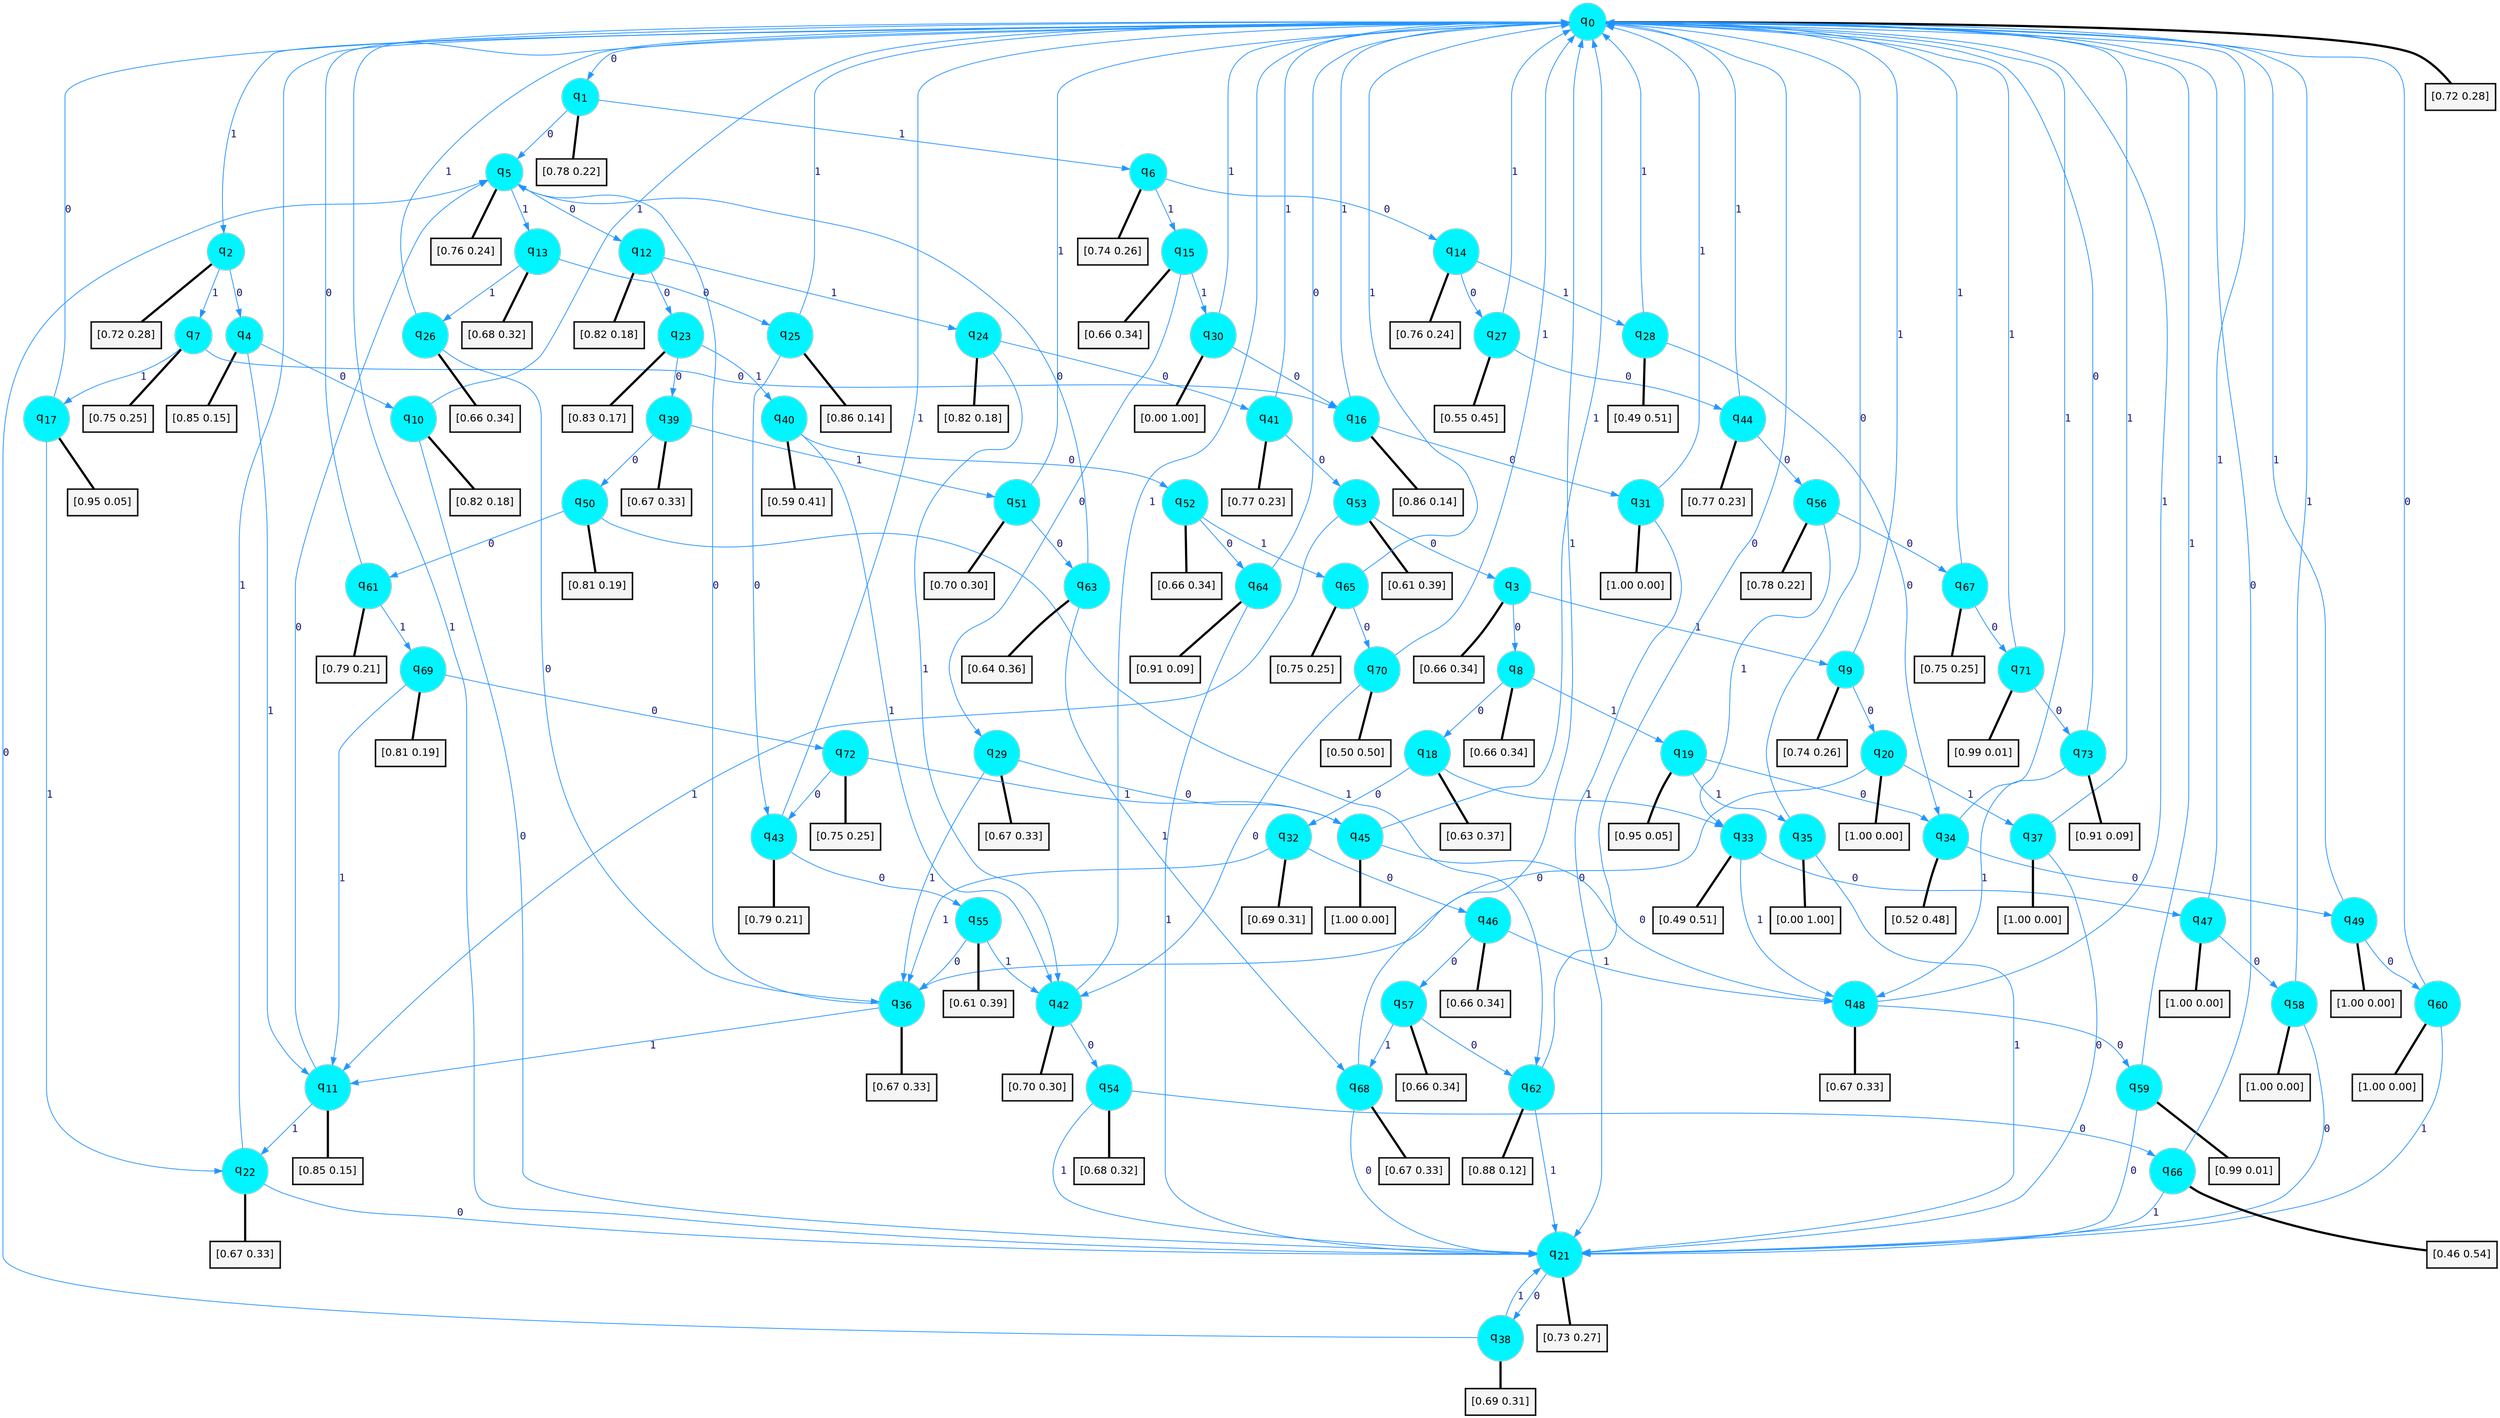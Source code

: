digraph G {
graph [
bgcolor=transparent, dpi=300, rankdir=TD, size="40,25"];
node [
color=gray, fillcolor=turquoise1, fontcolor=black, fontname=Helvetica, fontsize=16, fontweight=bold, shape=circle, style=filled];
edge [
arrowsize=1, color=dodgerblue1, fontcolor=midnightblue, fontname=courier, fontweight=bold, penwidth=1, style=solid, weight=20];
0[label=<q<SUB>0</SUB>>];
1[label=<q<SUB>1</SUB>>];
2[label=<q<SUB>2</SUB>>];
3[label=<q<SUB>3</SUB>>];
4[label=<q<SUB>4</SUB>>];
5[label=<q<SUB>5</SUB>>];
6[label=<q<SUB>6</SUB>>];
7[label=<q<SUB>7</SUB>>];
8[label=<q<SUB>8</SUB>>];
9[label=<q<SUB>9</SUB>>];
10[label=<q<SUB>10</SUB>>];
11[label=<q<SUB>11</SUB>>];
12[label=<q<SUB>12</SUB>>];
13[label=<q<SUB>13</SUB>>];
14[label=<q<SUB>14</SUB>>];
15[label=<q<SUB>15</SUB>>];
16[label=<q<SUB>16</SUB>>];
17[label=<q<SUB>17</SUB>>];
18[label=<q<SUB>18</SUB>>];
19[label=<q<SUB>19</SUB>>];
20[label=<q<SUB>20</SUB>>];
21[label=<q<SUB>21</SUB>>];
22[label=<q<SUB>22</SUB>>];
23[label=<q<SUB>23</SUB>>];
24[label=<q<SUB>24</SUB>>];
25[label=<q<SUB>25</SUB>>];
26[label=<q<SUB>26</SUB>>];
27[label=<q<SUB>27</SUB>>];
28[label=<q<SUB>28</SUB>>];
29[label=<q<SUB>29</SUB>>];
30[label=<q<SUB>30</SUB>>];
31[label=<q<SUB>31</SUB>>];
32[label=<q<SUB>32</SUB>>];
33[label=<q<SUB>33</SUB>>];
34[label=<q<SUB>34</SUB>>];
35[label=<q<SUB>35</SUB>>];
36[label=<q<SUB>36</SUB>>];
37[label=<q<SUB>37</SUB>>];
38[label=<q<SUB>38</SUB>>];
39[label=<q<SUB>39</SUB>>];
40[label=<q<SUB>40</SUB>>];
41[label=<q<SUB>41</SUB>>];
42[label=<q<SUB>42</SUB>>];
43[label=<q<SUB>43</SUB>>];
44[label=<q<SUB>44</SUB>>];
45[label=<q<SUB>45</SUB>>];
46[label=<q<SUB>46</SUB>>];
47[label=<q<SUB>47</SUB>>];
48[label=<q<SUB>48</SUB>>];
49[label=<q<SUB>49</SUB>>];
50[label=<q<SUB>50</SUB>>];
51[label=<q<SUB>51</SUB>>];
52[label=<q<SUB>52</SUB>>];
53[label=<q<SUB>53</SUB>>];
54[label=<q<SUB>54</SUB>>];
55[label=<q<SUB>55</SUB>>];
56[label=<q<SUB>56</SUB>>];
57[label=<q<SUB>57</SUB>>];
58[label=<q<SUB>58</SUB>>];
59[label=<q<SUB>59</SUB>>];
60[label=<q<SUB>60</SUB>>];
61[label=<q<SUB>61</SUB>>];
62[label=<q<SUB>62</SUB>>];
63[label=<q<SUB>63</SUB>>];
64[label=<q<SUB>64</SUB>>];
65[label=<q<SUB>65</SUB>>];
66[label=<q<SUB>66</SUB>>];
67[label=<q<SUB>67</SUB>>];
68[label=<q<SUB>68</SUB>>];
69[label=<q<SUB>69</SUB>>];
70[label=<q<SUB>70</SUB>>];
71[label=<q<SUB>71</SUB>>];
72[label=<q<SUB>72</SUB>>];
73[label=<q<SUB>73</SUB>>];
74[label="[0.72 0.28]", shape=box,fontcolor=black, fontname=Helvetica, fontsize=14, penwidth=2, fillcolor=whitesmoke,color=black];
75[label="[0.78 0.22]", shape=box,fontcolor=black, fontname=Helvetica, fontsize=14, penwidth=2, fillcolor=whitesmoke,color=black];
76[label="[0.72 0.28]", shape=box,fontcolor=black, fontname=Helvetica, fontsize=14, penwidth=2, fillcolor=whitesmoke,color=black];
77[label="[0.66 0.34]", shape=box,fontcolor=black, fontname=Helvetica, fontsize=14, penwidth=2, fillcolor=whitesmoke,color=black];
78[label="[0.85 0.15]", shape=box,fontcolor=black, fontname=Helvetica, fontsize=14, penwidth=2, fillcolor=whitesmoke,color=black];
79[label="[0.76 0.24]", shape=box,fontcolor=black, fontname=Helvetica, fontsize=14, penwidth=2, fillcolor=whitesmoke,color=black];
80[label="[0.74 0.26]", shape=box,fontcolor=black, fontname=Helvetica, fontsize=14, penwidth=2, fillcolor=whitesmoke,color=black];
81[label="[0.75 0.25]", shape=box,fontcolor=black, fontname=Helvetica, fontsize=14, penwidth=2, fillcolor=whitesmoke,color=black];
82[label="[0.66 0.34]", shape=box,fontcolor=black, fontname=Helvetica, fontsize=14, penwidth=2, fillcolor=whitesmoke,color=black];
83[label="[0.74 0.26]", shape=box,fontcolor=black, fontname=Helvetica, fontsize=14, penwidth=2, fillcolor=whitesmoke,color=black];
84[label="[0.82 0.18]", shape=box,fontcolor=black, fontname=Helvetica, fontsize=14, penwidth=2, fillcolor=whitesmoke,color=black];
85[label="[0.85 0.15]", shape=box,fontcolor=black, fontname=Helvetica, fontsize=14, penwidth=2, fillcolor=whitesmoke,color=black];
86[label="[0.82 0.18]", shape=box,fontcolor=black, fontname=Helvetica, fontsize=14, penwidth=2, fillcolor=whitesmoke,color=black];
87[label="[0.68 0.32]", shape=box,fontcolor=black, fontname=Helvetica, fontsize=14, penwidth=2, fillcolor=whitesmoke,color=black];
88[label="[0.76 0.24]", shape=box,fontcolor=black, fontname=Helvetica, fontsize=14, penwidth=2, fillcolor=whitesmoke,color=black];
89[label="[0.66 0.34]", shape=box,fontcolor=black, fontname=Helvetica, fontsize=14, penwidth=2, fillcolor=whitesmoke,color=black];
90[label="[0.86 0.14]", shape=box,fontcolor=black, fontname=Helvetica, fontsize=14, penwidth=2, fillcolor=whitesmoke,color=black];
91[label="[0.95 0.05]", shape=box,fontcolor=black, fontname=Helvetica, fontsize=14, penwidth=2, fillcolor=whitesmoke,color=black];
92[label="[0.63 0.37]", shape=box,fontcolor=black, fontname=Helvetica, fontsize=14, penwidth=2, fillcolor=whitesmoke,color=black];
93[label="[0.95 0.05]", shape=box,fontcolor=black, fontname=Helvetica, fontsize=14, penwidth=2, fillcolor=whitesmoke,color=black];
94[label="[1.00 0.00]", shape=box,fontcolor=black, fontname=Helvetica, fontsize=14, penwidth=2, fillcolor=whitesmoke,color=black];
95[label="[0.73 0.27]", shape=box,fontcolor=black, fontname=Helvetica, fontsize=14, penwidth=2, fillcolor=whitesmoke,color=black];
96[label="[0.67 0.33]", shape=box,fontcolor=black, fontname=Helvetica, fontsize=14, penwidth=2, fillcolor=whitesmoke,color=black];
97[label="[0.83 0.17]", shape=box,fontcolor=black, fontname=Helvetica, fontsize=14, penwidth=2, fillcolor=whitesmoke,color=black];
98[label="[0.82 0.18]", shape=box,fontcolor=black, fontname=Helvetica, fontsize=14, penwidth=2, fillcolor=whitesmoke,color=black];
99[label="[0.86 0.14]", shape=box,fontcolor=black, fontname=Helvetica, fontsize=14, penwidth=2, fillcolor=whitesmoke,color=black];
100[label="[0.66 0.34]", shape=box,fontcolor=black, fontname=Helvetica, fontsize=14, penwidth=2, fillcolor=whitesmoke,color=black];
101[label="[0.55 0.45]", shape=box,fontcolor=black, fontname=Helvetica, fontsize=14, penwidth=2, fillcolor=whitesmoke,color=black];
102[label="[0.49 0.51]", shape=box,fontcolor=black, fontname=Helvetica, fontsize=14, penwidth=2, fillcolor=whitesmoke,color=black];
103[label="[0.67 0.33]", shape=box,fontcolor=black, fontname=Helvetica, fontsize=14, penwidth=2, fillcolor=whitesmoke,color=black];
104[label="[0.00 1.00]", shape=box,fontcolor=black, fontname=Helvetica, fontsize=14, penwidth=2, fillcolor=whitesmoke,color=black];
105[label="[1.00 0.00]", shape=box,fontcolor=black, fontname=Helvetica, fontsize=14, penwidth=2, fillcolor=whitesmoke,color=black];
106[label="[0.69 0.31]", shape=box,fontcolor=black, fontname=Helvetica, fontsize=14, penwidth=2, fillcolor=whitesmoke,color=black];
107[label="[0.49 0.51]", shape=box,fontcolor=black, fontname=Helvetica, fontsize=14, penwidth=2, fillcolor=whitesmoke,color=black];
108[label="[0.52 0.48]", shape=box,fontcolor=black, fontname=Helvetica, fontsize=14, penwidth=2, fillcolor=whitesmoke,color=black];
109[label="[0.00 1.00]", shape=box,fontcolor=black, fontname=Helvetica, fontsize=14, penwidth=2, fillcolor=whitesmoke,color=black];
110[label="[0.67 0.33]", shape=box,fontcolor=black, fontname=Helvetica, fontsize=14, penwidth=2, fillcolor=whitesmoke,color=black];
111[label="[1.00 0.00]", shape=box,fontcolor=black, fontname=Helvetica, fontsize=14, penwidth=2, fillcolor=whitesmoke,color=black];
112[label="[0.69 0.31]", shape=box,fontcolor=black, fontname=Helvetica, fontsize=14, penwidth=2, fillcolor=whitesmoke,color=black];
113[label="[0.67 0.33]", shape=box,fontcolor=black, fontname=Helvetica, fontsize=14, penwidth=2, fillcolor=whitesmoke,color=black];
114[label="[0.59 0.41]", shape=box,fontcolor=black, fontname=Helvetica, fontsize=14, penwidth=2, fillcolor=whitesmoke,color=black];
115[label="[0.77 0.23]", shape=box,fontcolor=black, fontname=Helvetica, fontsize=14, penwidth=2, fillcolor=whitesmoke,color=black];
116[label="[0.70 0.30]", shape=box,fontcolor=black, fontname=Helvetica, fontsize=14, penwidth=2, fillcolor=whitesmoke,color=black];
117[label="[0.79 0.21]", shape=box,fontcolor=black, fontname=Helvetica, fontsize=14, penwidth=2, fillcolor=whitesmoke,color=black];
118[label="[0.77 0.23]", shape=box,fontcolor=black, fontname=Helvetica, fontsize=14, penwidth=2, fillcolor=whitesmoke,color=black];
119[label="[1.00 0.00]", shape=box,fontcolor=black, fontname=Helvetica, fontsize=14, penwidth=2, fillcolor=whitesmoke,color=black];
120[label="[0.66 0.34]", shape=box,fontcolor=black, fontname=Helvetica, fontsize=14, penwidth=2, fillcolor=whitesmoke,color=black];
121[label="[1.00 0.00]", shape=box,fontcolor=black, fontname=Helvetica, fontsize=14, penwidth=2, fillcolor=whitesmoke,color=black];
122[label="[0.67 0.33]", shape=box,fontcolor=black, fontname=Helvetica, fontsize=14, penwidth=2, fillcolor=whitesmoke,color=black];
123[label="[1.00 0.00]", shape=box,fontcolor=black, fontname=Helvetica, fontsize=14, penwidth=2, fillcolor=whitesmoke,color=black];
124[label="[0.81 0.19]", shape=box,fontcolor=black, fontname=Helvetica, fontsize=14, penwidth=2, fillcolor=whitesmoke,color=black];
125[label="[0.70 0.30]", shape=box,fontcolor=black, fontname=Helvetica, fontsize=14, penwidth=2, fillcolor=whitesmoke,color=black];
126[label="[0.66 0.34]", shape=box,fontcolor=black, fontname=Helvetica, fontsize=14, penwidth=2, fillcolor=whitesmoke,color=black];
127[label="[0.61 0.39]", shape=box,fontcolor=black, fontname=Helvetica, fontsize=14, penwidth=2, fillcolor=whitesmoke,color=black];
128[label="[0.68 0.32]", shape=box,fontcolor=black, fontname=Helvetica, fontsize=14, penwidth=2, fillcolor=whitesmoke,color=black];
129[label="[0.61 0.39]", shape=box,fontcolor=black, fontname=Helvetica, fontsize=14, penwidth=2, fillcolor=whitesmoke,color=black];
130[label="[0.78 0.22]", shape=box,fontcolor=black, fontname=Helvetica, fontsize=14, penwidth=2, fillcolor=whitesmoke,color=black];
131[label="[0.66 0.34]", shape=box,fontcolor=black, fontname=Helvetica, fontsize=14, penwidth=2, fillcolor=whitesmoke,color=black];
132[label="[1.00 0.00]", shape=box,fontcolor=black, fontname=Helvetica, fontsize=14, penwidth=2, fillcolor=whitesmoke,color=black];
133[label="[0.99 0.01]", shape=box,fontcolor=black, fontname=Helvetica, fontsize=14, penwidth=2, fillcolor=whitesmoke,color=black];
134[label="[1.00 0.00]", shape=box,fontcolor=black, fontname=Helvetica, fontsize=14, penwidth=2, fillcolor=whitesmoke,color=black];
135[label="[0.79 0.21]", shape=box,fontcolor=black, fontname=Helvetica, fontsize=14, penwidth=2, fillcolor=whitesmoke,color=black];
136[label="[0.88 0.12]", shape=box,fontcolor=black, fontname=Helvetica, fontsize=14, penwidth=2, fillcolor=whitesmoke,color=black];
137[label="[0.64 0.36]", shape=box,fontcolor=black, fontname=Helvetica, fontsize=14, penwidth=2, fillcolor=whitesmoke,color=black];
138[label="[0.91 0.09]", shape=box,fontcolor=black, fontname=Helvetica, fontsize=14, penwidth=2, fillcolor=whitesmoke,color=black];
139[label="[0.75 0.25]", shape=box,fontcolor=black, fontname=Helvetica, fontsize=14, penwidth=2, fillcolor=whitesmoke,color=black];
140[label="[0.46 0.54]", shape=box,fontcolor=black, fontname=Helvetica, fontsize=14, penwidth=2, fillcolor=whitesmoke,color=black];
141[label="[0.75 0.25]", shape=box,fontcolor=black, fontname=Helvetica, fontsize=14, penwidth=2, fillcolor=whitesmoke,color=black];
142[label="[0.67 0.33]", shape=box,fontcolor=black, fontname=Helvetica, fontsize=14, penwidth=2, fillcolor=whitesmoke,color=black];
143[label="[0.81 0.19]", shape=box,fontcolor=black, fontname=Helvetica, fontsize=14, penwidth=2, fillcolor=whitesmoke,color=black];
144[label="[0.50 0.50]", shape=box,fontcolor=black, fontname=Helvetica, fontsize=14, penwidth=2, fillcolor=whitesmoke,color=black];
145[label="[0.99 0.01]", shape=box,fontcolor=black, fontname=Helvetica, fontsize=14, penwidth=2, fillcolor=whitesmoke,color=black];
146[label="[0.75 0.25]", shape=box,fontcolor=black, fontname=Helvetica, fontsize=14, penwidth=2, fillcolor=whitesmoke,color=black];
147[label="[0.91 0.09]", shape=box,fontcolor=black, fontname=Helvetica, fontsize=14, penwidth=2, fillcolor=whitesmoke,color=black];
0->1 [label=0];
0->2 [label=1];
0->74 [arrowhead=none, penwidth=3,color=black];
1->5 [label=0];
1->6 [label=1];
1->75 [arrowhead=none, penwidth=3,color=black];
2->4 [label=0];
2->7 [label=1];
2->76 [arrowhead=none, penwidth=3,color=black];
3->8 [label=0];
3->9 [label=1];
3->77 [arrowhead=none, penwidth=3,color=black];
4->10 [label=0];
4->11 [label=1];
4->78 [arrowhead=none, penwidth=3,color=black];
5->12 [label=0];
5->13 [label=1];
5->79 [arrowhead=none, penwidth=3,color=black];
6->14 [label=0];
6->15 [label=1];
6->80 [arrowhead=none, penwidth=3,color=black];
7->16 [label=0];
7->17 [label=1];
7->81 [arrowhead=none, penwidth=3,color=black];
8->18 [label=0];
8->19 [label=1];
8->82 [arrowhead=none, penwidth=3,color=black];
9->20 [label=0];
9->0 [label=1];
9->83 [arrowhead=none, penwidth=3,color=black];
10->21 [label=0];
10->0 [label=1];
10->84 [arrowhead=none, penwidth=3,color=black];
11->5 [label=0];
11->22 [label=1];
11->85 [arrowhead=none, penwidth=3,color=black];
12->23 [label=0];
12->24 [label=1];
12->86 [arrowhead=none, penwidth=3,color=black];
13->25 [label=0];
13->26 [label=1];
13->87 [arrowhead=none, penwidth=3,color=black];
14->27 [label=0];
14->28 [label=1];
14->88 [arrowhead=none, penwidth=3,color=black];
15->29 [label=0];
15->30 [label=1];
15->89 [arrowhead=none, penwidth=3,color=black];
16->31 [label=0];
16->0 [label=1];
16->90 [arrowhead=none, penwidth=3,color=black];
17->0 [label=0];
17->22 [label=1];
17->91 [arrowhead=none, penwidth=3,color=black];
18->32 [label=0];
18->33 [label=1];
18->92 [arrowhead=none, penwidth=3,color=black];
19->34 [label=0];
19->35 [label=1];
19->93 [arrowhead=none, penwidth=3,color=black];
20->36 [label=0];
20->37 [label=1];
20->94 [arrowhead=none, penwidth=3,color=black];
21->38 [label=0];
21->0 [label=1];
21->95 [arrowhead=none, penwidth=3,color=black];
22->21 [label=0];
22->0 [label=1];
22->96 [arrowhead=none, penwidth=3,color=black];
23->39 [label=0];
23->40 [label=1];
23->97 [arrowhead=none, penwidth=3,color=black];
24->41 [label=0];
24->42 [label=1];
24->98 [arrowhead=none, penwidth=3,color=black];
25->43 [label=0];
25->0 [label=1];
25->99 [arrowhead=none, penwidth=3,color=black];
26->36 [label=0];
26->0 [label=1];
26->100 [arrowhead=none, penwidth=3,color=black];
27->44 [label=0];
27->0 [label=1];
27->101 [arrowhead=none, penwidth=3,color=black];
28->34 [label=0];
28->0 [label=1];
28->102 [arrowhead=none, penwidth=3,color=black];
29->45 [label=0];
29->36 [label=1];
29->103 [arrowhead=none, penwidth=3,color=black];
30->16 [label=0];
30->0 [label=1];
30->104 [arrowhead=none, penwidth=3,color=black];
31->21 [label=0];
31->0 [label=1];
31->105 [arrowhead=none, penwidth=3,color=black];
32->46 [label=0];
32->36 [label=1];
32->106 [arrowhead=none, penwidth=3,color=black];
33->47 [label=0];
33->48 [label=1];
33->107 [arrowhead=none, penwidth=3,color=black];
34->49 [label=0];
34->0 [label=1];
34->108 [arrowhead=none, penwidth=3,color=black];
35->0 [label=0];
35->21 [label=1];
35->109 [arrowhead=none, penwidth=3,color=black];
36->5 [label=0];
36->11 [label=1];
36->110 [arrowhead=none, penwidth=3,color=black];
37->21 [label=0];
37->0 [label=1];
37->111 [arrowhead=none, penwidth=3,color=black];
38->5 [label=0];
38->21 [label=1];
38->112 [arrowhead=none, penwidth=3,color=black];
39->50 [label=0];
39->51 [label=1];
39->113 [arrowhead=none, penwidth=3,color=black];
40->52 [label=0];
40->42 [label=1];
40->114 [arrowhead=none, penwidth=3,color=black];
41->53 [label=0];
41->0 [label=1];
41->115 [arrowhead=none, penwidth=3,color=black];
42->54 [label=0];
42->0 [label=1];
42->116 [arrowhead=none, penwidth=3,color=black];
43->55 [label=0];
43->0 [label=1];
43->117 [arrowhead=none, penwidth=3,color=black];
44->56 [label=0];
44->0 [label=1];
44->118 [arrowhead=none, penwidth=3,color=black];
45->48 [label=0];
45->0 [label=1];
45->119 [arrowhead=none, penwidth=3,color=black];
46->57 [label=0];
46->48 [label=1];
46->120 [arrowhead=none, penwidth=3,color=black];
47->58 [label=0];
47->0 [label=1];
47->121 [arrowhead=none, penwidth=3,color=black];
48->59 [label=0];
48->0 [label=1];
48->122 [arrowhead=none, penwidth=3,color=black];
49->60 [label=0];
49->0 [label=1];
49->123 [arrowhead=none, penwidth=3,color=black];
50->61 [label=0];
50->62 [label=1];
50->124 [arrowhead=none, penwidth=3,color=black];
51->63 [label=0];
51->0 [label=1];
51->125 [arrowhead=none, penwidth=3,color=black];
52->64 [label=0];
52->65 [label=1];
52->126 [arrowhead=none, penwidth=3,color=black];
53->3 [label=0];
53->11 [label=1];
53->127 [arrowhead=none, penwidth=3,color=black];
54->66 [label=0];
54->21 [label=1];
54->128 [arrowhead=none, penwidth=3,color=black];
55->36 [label=0];
55->42 [label=1];
55->129 [arrowhead=none, penwidth=3,color=black];
56->67 [label=0];
56->33 [label=1];
56->130 [arrowhead=none, penwidth=3,color=black];
57->62 [label=0];
57->68 [label=1];
57->131 [arrowhead=none, penwidth=3,color=black];
58->21 [label=0];
58->0 [label=1];
58->132 [arrowhead=none, penwidth=3,color=black];
59->21 [label=0];
59->0 [label=1];
59->133 [arrowhead=none, penwidth=3,color=black];
60->0 [label=0];
60->21 [label=1];
60->134 [arrowhead=none, penwidth=3,color=black];
61->0 [label=0];
61->69 [label=1];
61->135 [arrowhead=none, penwidth=3,color=black];
62->0 [label=0];
62->21 [label=1];
62->136 [arrowhead=none, penwidth=3,color=black];
63->5 [label=0];
63->68 [label=1];
63->137 [arrowhead=none, penwidth=3,color=black];
64->0 [label=0];
64->21 [label=1];
64->138 [arrowhead=none, penwidth=3,color=black];
65->70 [label=0];
65->0 [label=1];
65->139 [arrowhead=none, penwidth=3,color=black];
66->0 [label=0];
66->21 [label=1];
66->140 [arrowhead=none, penwidth=3,color=black];
67->71 [label=0];
67->0 [label=1];
67->141 [arrowhead=none, penwidth=3,color=black];
68->21 [label=0];
68->0 [label=1];
68->142 [arrowhead=none, penwidth=3,color=black];
69->72 [label=0];
69->11 [label=1];
69->143 [arrowhead=none, penwidth=3,color=black];
70->42 [label=0];
70->0 [label=1];
70->144 [arrowhead=none, penwidth=3,color=black];
71->73 [label=0];
71->0 [label=1];
71->145 [arrowhead=none, penwidth=3,color=black];
72->43 [label=0];
72->45 [label=1];
72->146 [arrowhead=none, penwidth=3,color=black];
73->0 [label=0];
73->48 [label=1];
73->147 [arrowhead=none, penwidth=3,color=black];
}
